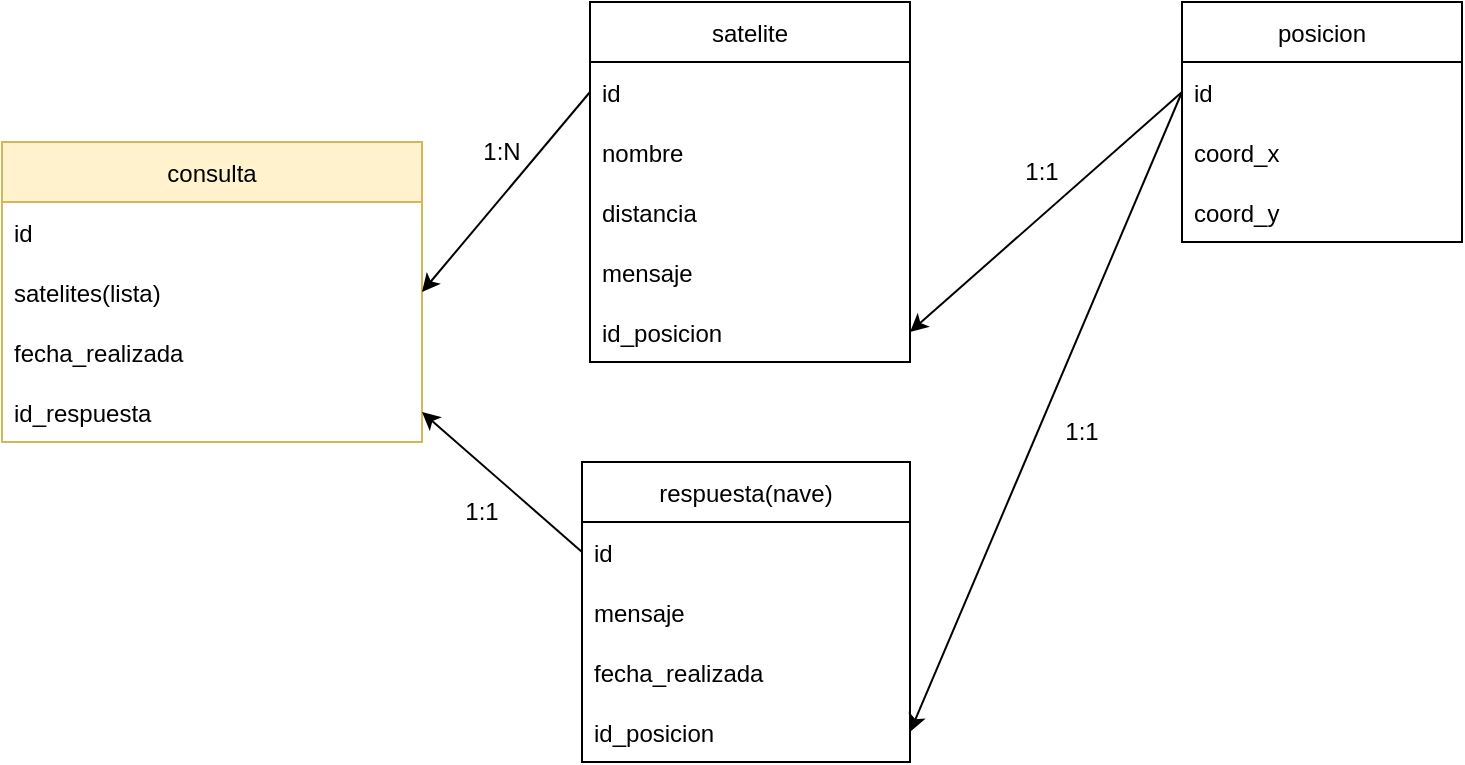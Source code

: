<mxfile version="20.1.1" type="device"><diagram id="zSMxef0VlD0OLRNfwHNz" name="Page-1"><mxGraphModel dx="1422" dy="794" grid="1" gridSize="10" guides="1" tooltips="1" connect="1" arrows="1" fold="1" page="1" pageScale="1" pageWidth="827" pageHeight="1169" math="0" shadow="0"><root><mxCell id="0"/><mxCell id="1" parent="0"/><mxCell id="_Za2fZ5pPoP7yV0L_79N-2" value="consulta" style="swimlane;fontStyle=0;childLayout=stackLayout;horizontal=1;startSize=30;horizontalStack=0;resizeParent=1;resizeParentMax=0;resizeLast=0;collapsible=1;marginBottom=0;fillColor=#fff2cc;strokeColor=#d6b656;" parent="1" vertex="1"><mxGeometry x="40" y="220" width="210" height="150" as="geometry"/></mxCell><mxCell id="_Za2fZ5pPoP7yV0L_79N-3" value="id" style="text;strokeColor=none;fillColor=none;align=left;verticalAlign=middle;spacingLeft=4;spacingRight=4;overflow=hidden;points=[[0,0.5],[1,0.5]];portConstraint=eastwest;rotatable=0;" parent="_Za2fZ5pPoP7yV0L_79N-2" vertex="1"><mxGeometry y="30" width="210" height="30" as="geometry"/></mxCell><mxCell id="_Za2fZ5pPoP7yV0L_79N-6" value="satelites(lista)" style="text;strokeColor=none;fillColor=none;align=left;verticalAlign=middle;spacingLeft=4;spacingRight=4;overflow=hidden;points=[[0,0.5],[1,0.5]];portConstraint=eastwest;rotatable=0;" parent="_Za2fZ5pPoP7yV0L_79N-2" vertex="1"><mxGeometry y="60" width="210" height="30" as="geometry"/></mxCell><mxCell id="_Za2fZ5pPoP7yV0L_79N-29" value="fecha_realizada" style="text;strokeColor=none;fillColor=none;align=left;verticalAlign=middle;spacingLeft=4;spacingRight=4;overflow=hidden;points=[[0,0.5],[1,0.5]];portConstraint=eastwest;rotatable=0;" parent="_Za2fZ5pPoP7yV0L_79N-2" vertex="1"><mxGeometry y="90" width="210" height="30" as="geometry"/></mxCell><mxCell id="_Za2fZ5pPoP7yV0L_79N-24" value="id_respuesta" style="text;strokeColor=none;fillColor=none;align=left;verticalAlign=middle;spacingLeft=4;spacingRight=4;overflow=hidden;points=[[0,0.5],[1,0.5]];portConstraint=eastwest;rotatable=0;" parent="_Za2fZ5pPoP7yV0L_79N-2" vertex="1"><mxGeometry y="120" width="210" height="30" as="geometry"/></mxCell><mxCell id="_Za2fZ5pPoP7yV0L_79N-9" value="posicion" style="swimlane;fontStyle=0;childLayout=stackLayout;horizontal=1;startSize=30;horizontalStack=0;resizeParent=1;resizeParentMax=0;resizeLast=0;collapsible=1;marginBottom=0;" parent="1" vertex="1"><mxGeometry x="630" y="150" width="140" height="120" as="geometry"/></mxCell><mxCell id="_Za2fZ5pPoP7yV0L_79N-13" value="id" style="text;strokeColor=none;fillColor=none;align=left;verticalAlign=middle;spacingLeft=4;spacingRight=4;overflow=hidden;points=[[0,0.5],[1,0.5]];portConstraint=eastwest;rotatable=0;" parent="_Za2fZ5pPoP7yV0L_79N-9" vertex="1"><mxGeometry y="30" width="140" height="30" as="geometry"/></mxCell><mxCell id="_Za2fZ5pPoP7yV0L_79N-10" value="coord_x" style="text;strokeColor=none;fillColor=none;align=left;verticalAlign=middle;spacingLeft=4;spacingRight=4;overflow=hidden;points=[[0,0.5],[1,0.5]];portConstraint=eastwest;rotatable=0;" parent="_Za2fZ5pPoP7yV0L_79N-9" vertex="1"><mxGeometry y="60" width="140" height="30" as="geometry"/></mxCell><mxCell id="_Za2fZ5pPoP7yV0L_79N-11" value="coord_y" style="text;strokeColor=none;fillColor=none;align=left;verticalAlign=middle;spacingLeft=4;spacingRight=4;overflow=hidden;points=[[0,0.5],[1,0.5]];portConstraint=eastwest;rotatable=0;" parent="_Za2fZ5pPoP7yV0L_79N-9" vertex="1"><mxGeometry y="90" width="140" height="30" as="geometry"/></mxCell><mxCell id="_Za2fZ5pPoP7yV0L_79N-14" value="respuesta(nave)" style="swimlane;fontStyle=0;childLayout=stackLayout;horizontal=1;startSize=30;horizontalStack=0;resizeParent=1;resizeParentMax=0;resizeLast=0;collapsible=1;marginBottom=0;" parent="1" vertex="1"><mxGeometry x="330" y="380" width="164" height="150" as="geometry"/></mxCell><mxCell id="_Za2fZ5pPoP7yV0L_79N-15" value="id" style="text;strokeColor=none;fillColor=none;align=left;verticalAlign=middle;spacingLeft=4;spacingRight=4;overflow=hidden;points=[[0,0.5],[1,0.5]];portConstraint=eastwest;rotatable=0;" parent="_Za2fZ5pPoP7yV0L_79N-14" vertex="1"><mxGeometry y="30" width="164" height="30" as="geometry"/></mxCell><mxCell id="3CC62e7b77tlRlDMkvav-6" value="mensaje" style="text;strokeColor=none;fillColor=none;align=left;verticalAlign=middle;spacingLeft=4;spacingRight=4;overflow=hidden;points=[[0,0.5],[1,0.5]];portConstraint=eastwest;rotatable=0;" vertex="1" parent="_Za2fZ5pPoP7yV0L_79N-14"><mxGeometry y="60" width="164" height="30" as="geometry"/></mxCell><mxCell id="_Za2fZ5pPoP7yV0L_79N-30" value="fecha_realizada" style="text;strokeColor=none;fillColor=none;align=left;verticalAlign=middle;spacingLeft=4;spacingRight=4;overflow=hidden;points=[[0,0.5],[1,0.5]];portConstraint=eastwest;rotatable=0;" parent="_Za2fZ5pPoP7yV0L_79N-14" vertex="1"><mxGeometry y="90" width="164" height="30" as="geometry"/></mxCell><mxCell id="_Za2fZ5pPoP7yV0L_79N-16" value="id_posicion" style="text;strokeColor=none;fillColor=none;align=left;verticalAlign=middle;spacingLeft=4;spacingRight=4;overflow=hidden;points=[[0,0.5],[1,0.5]];portConstraint=eastwest;rotatable=0;" parent="_Za2fZ5pPoP7yV0L_79N-14" vertex="1"><mxGeometry y="120" width="164" height="30" as="geometry"/></mxCell><mxCell id="_Za2fZ5pPoP7yV0L_79N-19" value="satelite" style="swimlane;fontStyle=0;childLayout=stackLayout;horizontal=1;startSize=30;horizontalStack=0;resizeParent=1;resizeParentMax=0;resizeLast=0;collapsible=1;marginBottom=0;" parent="1" vertex="1"><mxGeometry x="334" y="150" width="160" height="180" as="geometry"/></mxCell><mxCell id="_Za2fZ5pPoP7yV0L_79N-20" value="id" style="text;strokeColor=none;fillColor=none;align=left;verticalAlign=middle;spacingLeft=4;spacingRight=4;overflow=hidden;points=[[0,0.5],[1,0.5]];portConstraint=eastwest;rotatable=0;" parent="_Za2fZ5pPoP7yV0L_79N-19" vertex="1"><mxGeometry y="30" width="160" height="30" as="geometry"/></mxCell><mxCell id="_Za2fZ5pPoP7yV0L_79N-21" value="nombre" style="text;strokeColor=none;fillColor=none;align=left;verticalAlign=middle;spacingLeft=4;spacingRight=4;overflow=hidden;points=[[0,0.5],[1,0.5]];portConstraint=eastwest;rotatable=0;" parent="_Za2fZ5pPoP7yV0L_79N-19" vertex="1"><mxGeometry y="60" width="160" height="30" as="geometry"/></mxCell><mxCell id="_Za2fZ5pPoP7yV0L_79N-22" value="distancia" style="text;strokeColor=none;fillColor=none;align=left;verticalAlign=middle;spacingLeft=4;spacingRight=4;overflow=hidden;points=[[0,0.5],[1,0.5]];portConstraint=eastwest;rotatable=0;" parent="_Za2fZ5pPoP7yV0L_79N-19" vertex="1"><mxGeometry y="90" width="160" height="30" as="geometry"/></mxCell><mxCell id="_Za2fZ5pPoP7yV0L_79N-23" value="mensaje" style="text;strokeColor=none;fillColor=none;align=left;verticalAlign=middle;spacingLeft=4;spacingRight=4;overflow=hidden;points=[[0,0.5],[1,0.5]];portConstraint=eastwest;rotatable=0;" parent="_Za2fZ5pPoP7yV0L_79N-19" vertex="1"><mxGeometry y="120" width="160" height="30" as="geometry"/></mxCell><mxCell id="_Za2fZ5pPoP7yV0L_79N-25" value="id_posicion" style="text;strokeColor=none;fillColor=none;align=left;verticalAlign=middle;spacingLeft=4;spacingRight=4;overflow=hidden;points=[[0,0.5],[1,0.5]];portConstraint=eastwest;rotatable=0;" parent="_Za2fZ5pPoP7yV0L_79N-19" vertex="1"><mxGeometry y="150" width="160" height="30" as="geometry"/></mxCell><mxCell id="_Za2fZ5pPoP7yV0L_79N-33" value="" style="endArrow=classic;html=1;rounded=0;exitX=0;exitY=0.5;exitDx=0;exitDy=0;entryX=1;entryY=0.5;entryDx=0;entryDy=0;" parent="1" source="_Za2fZ5pPoP7yV0L_79N-13" target="_Za2fZ5pPoP7yV0L_79N-25" edge="1"><mxGeometry width="50" height="50" relative="1" as="geometry"><mxPoint x="420" y="330" as="sourcePoint"/><mxPoint x="470" y="280" as="targetPoint"/></mxGeometry></mxCell><mxCell id="_Za2fZ5pPoP7yV0L_79N-34" value="" style="endArrow=classic;html=1;rounded=0;entryX=1;entryY=0.5;entryDx=0;entryDy=0;exitX=0;exitY=0.5;exitDx=0;exitDy=0;" parent="1" source="_Za2fZ5pPoP7yV0L_79N-20" target="_Za2fZ5pPoP7yV0L_79N-6" edge="1"><mxGeometry width="50" height="50" relative="1" as="geometry"><mxPoint x="300" y="190" as="sourcePoint"/><mxPoint x="340" y="200" as="targetPoint"/></mxGeometry></mxCell><mxCell id="_Za2fZ5pPoP7yV0L_79N-35" value="" style="endArrow=classic;html=1;rounded=0;exitX=0;exitY=0.5;exitDx=0;exitDy=0;entryX=1;entryY=0.5;entryDx=0;entryDy=0;" parent="1" source="_Za2fZ5pPoP7yV0L_79N-13" target="_Za2fZ5pPoP7yV0L_79N-16" edge="1"><mxGeometry width="50" height="50" relative="1" as="geometry"><mxPoint x="420" y="330" as="sourcePoint"/><mxPoint x="470" y="280" as="targetPoint"/></mxGeometry></mxCell><mxCell id="_Za2fZ5pPoP7yV0L_79N-36" value="" style="endArrow=classic;html=1;rounded=0;exitX=0;exitY=0.5;exitDx=0;exitDy=0;entryX=1;entryY=0.5;entryDx=0;entryDy=0;" parent="1" source="_Za2fZ5pPoP7yV0L_79N-15" target="_Za2fZ5pPoP7yV0L_79N-24" edge="1"><mxGeometry width="50" height="50" relative="1" as="geometry"><mxPoint x="280" y="450" as="sourcePoint"/><mxPoint x="330" y="400" as="targetPoint"/></mxGeometry></mxCell><mxCell id="3CC62e7b77tlRlDMkvav-1" value="1:N" style="text;html=1;strokeColor=none;fillColor=none;align=center;verticalAlign=middle;whiteSpace=wrap;rounded=0;" vertex="1" parent="1"><mxGeometry x="260" y="210" width="60" height="30" as="geometry"/></mxCell><mxCell id="3CC62e7b77tlRlDMkvav-2" value="1:1" style="text;html=1;strokeColor=none;fillColor=none;align=center;verticalAlign=middle;whiteSpace=wrap;rounded=0;" vertex="1" parent="1"><mxGeometry x="250" y="390" width="60" height="30" as="geometry"/></mxCell><mxCell id="3CC62e7b77tlRlDMkvav-4" value="1:1" style="text;html=1;strokeColor=none;fillColor=none;align=center;verticalAlign=middle;whiteSpace=wrap;rounded=0;" vertex="1" parent="1"><mxGeometry x="530" y="220" width="60" height="30" as="geometry"/></mxCell><mxCell id="3CC62e7b77tlRlDMkvav-5" value="1:1" style="text;html=1;strokeColor=none;fillColor=none;align=center;verticalAlign=middle;whiteSpace=wrap;rounded=0;" vertex="1" parent="1"><mxGeometry x="550" y="350" width="60" height="30" as="geometry"/></mxCell></root></mxGraphModel></diagram></mxfile>